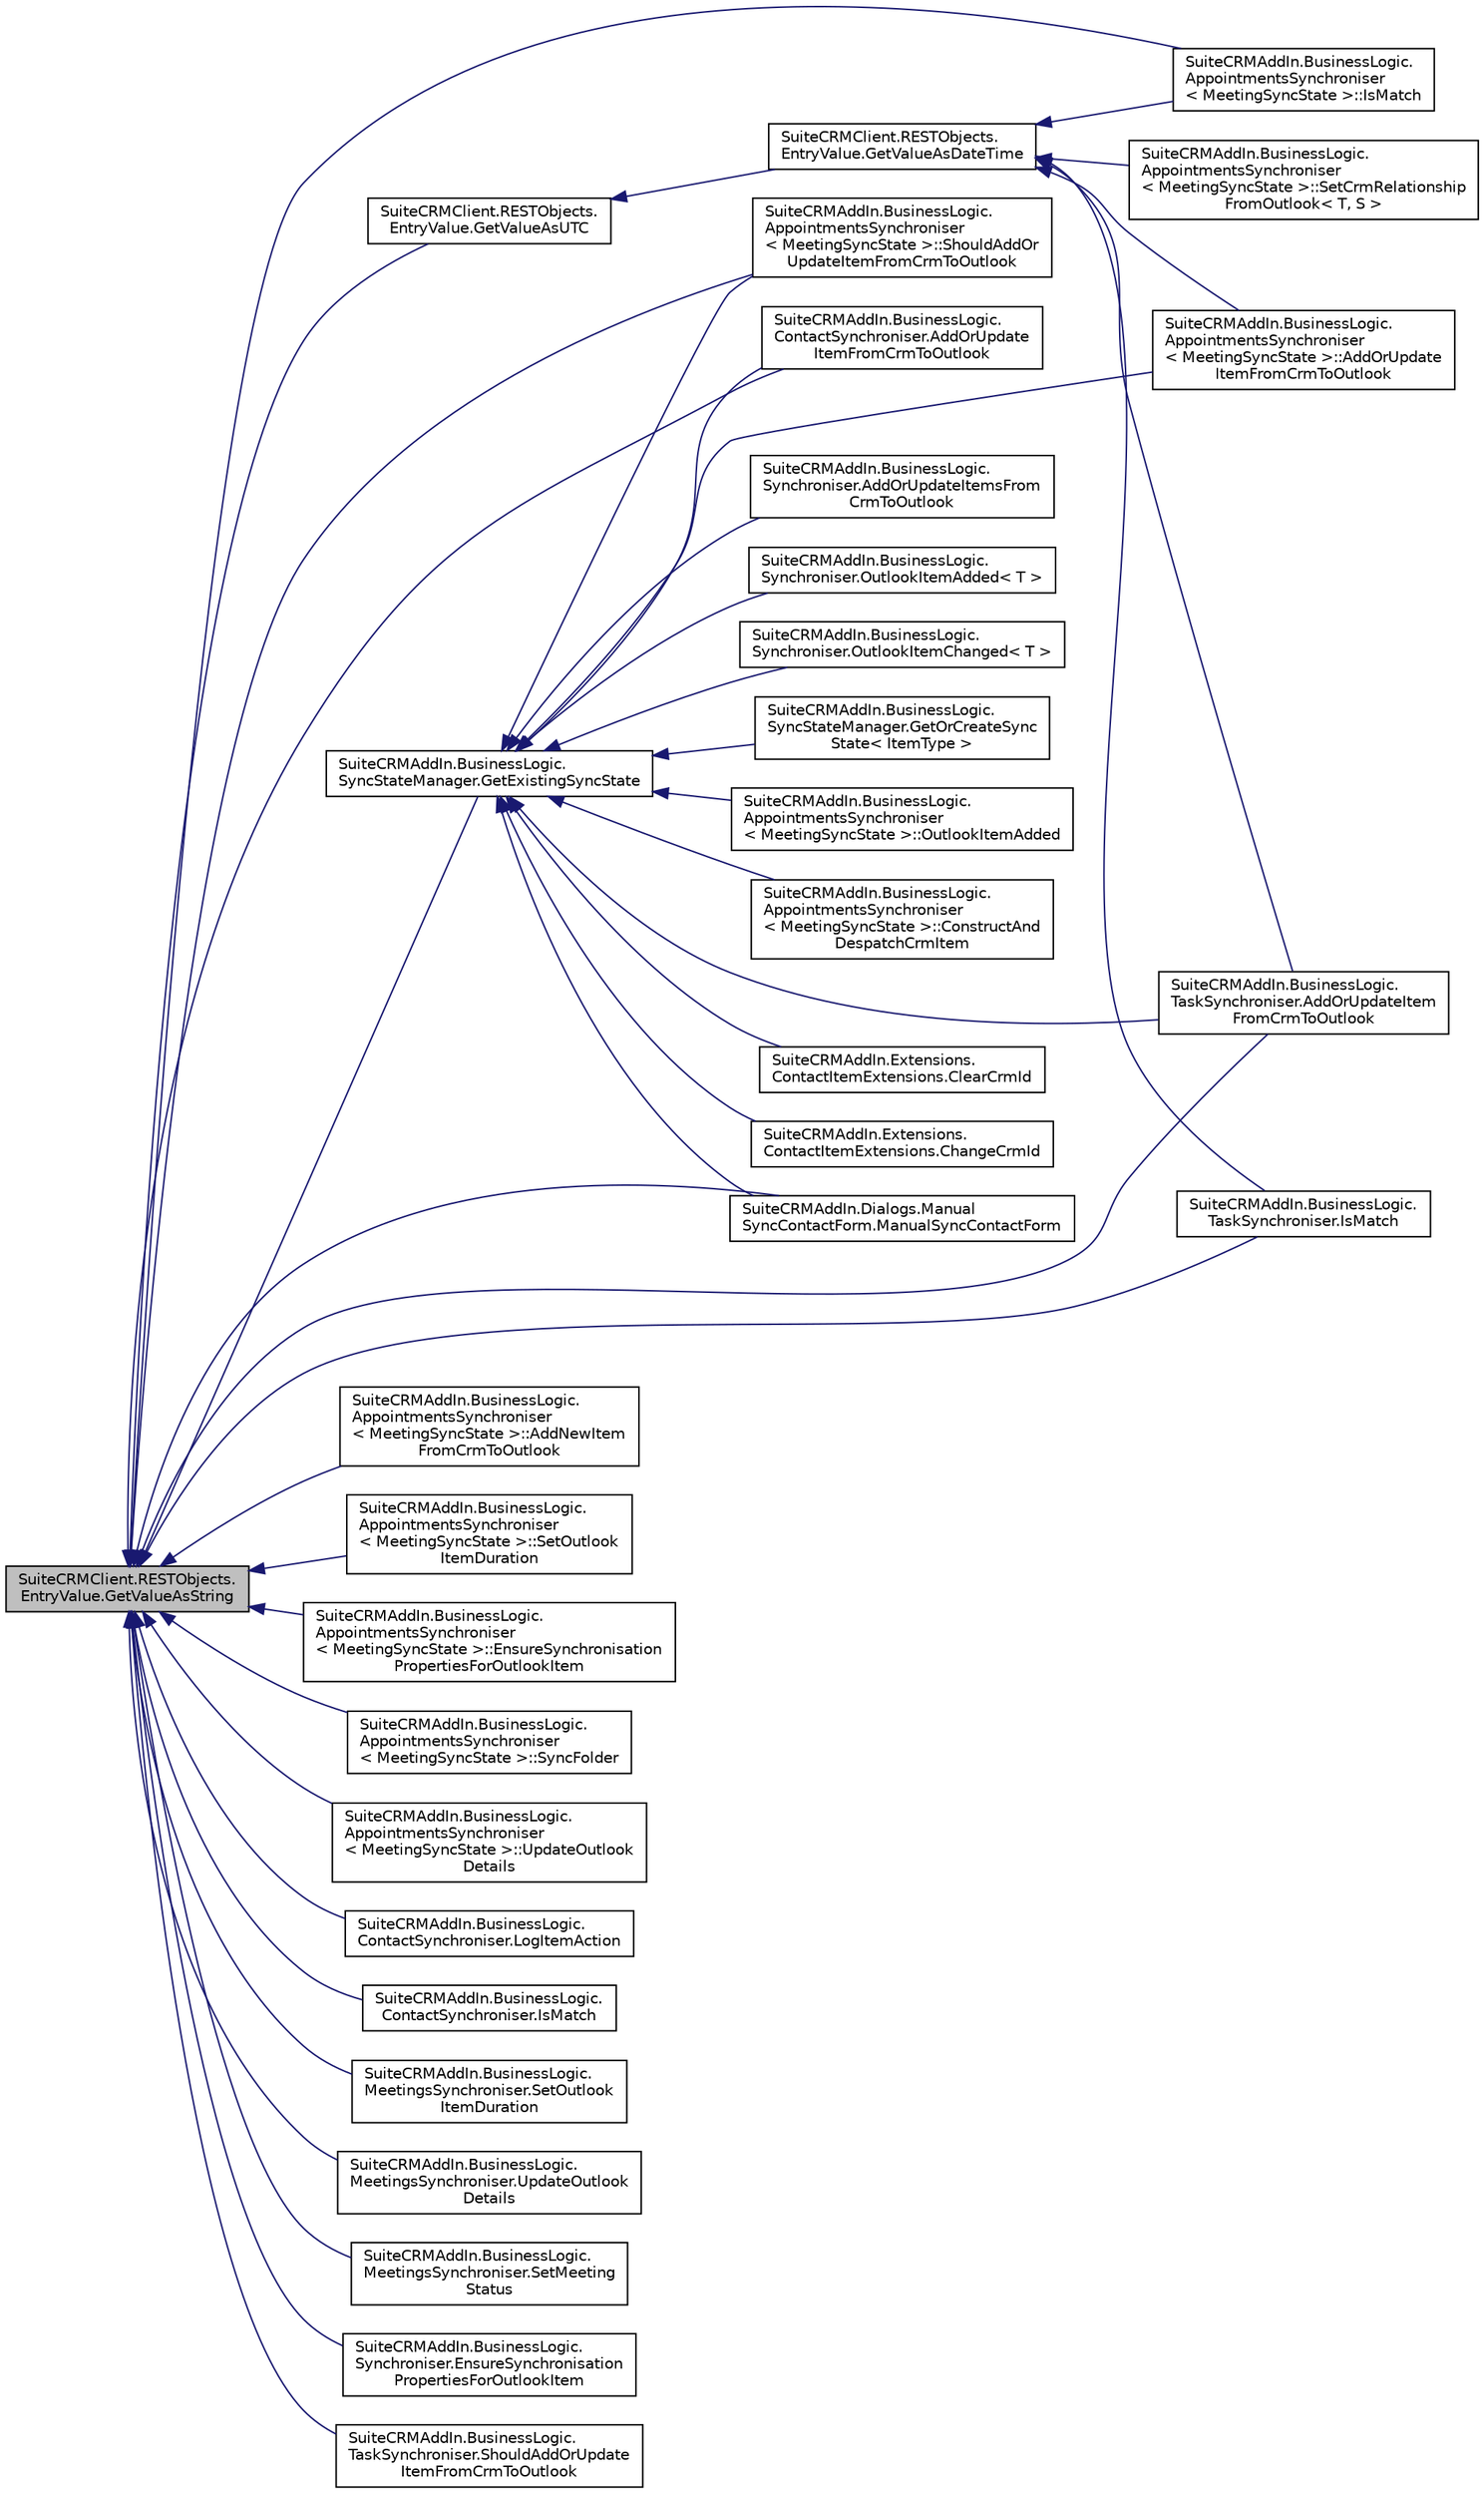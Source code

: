 digraph "SuiteCRMClient.RESTObjects.EntryValue.GetValueAsString"
{
  edge [fontname="Helvetica",fontsize="10",labelfontname="Helvetica",labelfontsize="10"];
  node [fontname="Helvetica",fontsize="10",shape=record];
  rankdir="LR";
  Node50 [label="SuiteCRMClient.RESTObjects.\lEntryValue.GetValueAsString",height=0.2,width=0.4,color="black", fillcolor="grey75", style="filled", fontcolor="black"];
  Node50 -> Node51 [dir="back",color="midnightblue",fontsize="10",style="solid",fontname="Helvetica"];
  Node51 [label="SuiteCRMAddIn.BusinessLogic.\lAppointmentsSynchroniser\l\< MeetingSyncState \>::ShouldAddOr\lUpdateItemFromCrmToOutlook",height=0.2,width=0.4,color="black", fillcolor="white", style="filled",URL="$class_suite_c_r_m_add_in_1_1_business_logic_1_1_appointments_synchroniser.html#a97e839a5ece6ee45c506306c85d5d5b8",tooltip="If a meeting was created in another Outlook we should NOT sync it with CRM because if we do we&#39;ll cre..."];
  Node50 -> Node52 [dir="back",color="midnightblue",fontsize="10",style="solid",fontname="Helvetica"];
  Node52 [label="SuiteCRMAddIn.BusinessLogic.\lAppointmentsSynchroniser\l\< MeetingSyncState \>::AddNewItem\lFromCrmToOutlook",height=0.2,width=0.4,color="black", fillcolor="white", style="filled",URL="$class_suite_c_r_m_add_in_1_1_business_logic_1_1_appointments_synchroniser.html#a9a528551c09322b1ebb13cfe7f1e5b54",tooltip="Add an item existing in CRM but not found in Outlook to Outlook. "];
  Node50 -> Node53 [dir="back",color="midnightblue",fontsize="10",style="solid",fontname="Helvetica"];
  Node53 [label="SuiteCRMAddIn.BusinessLogic.\lAppointmentsSynchroniser\l\< MeetingSyncState \>::SetOutlook\lItemDuration",height=0.2,width=0.4,color="black", fillcolor="white", style="filled",URL="$class_suite_c_r_m_add_in_1_1_business_logic_1_1_appointments_synchroniser.html#abae89a93fe0a69b637efba736e5dc759",tooltip="Set this outlook item&#39;s duration from this CRM item. "];
  Node50 -> Node54 [dir="back",color="midnightblue",fontsize="10",style="solid",fontname="Helvetica"];
  Node54 [label="SuiteCRMAddIn.BusinessLogic.\lAppointmentsSynchroniser\l\< MeetingSyncState \>::EnsureSynchronisation\lPropertiesForOutlookItem",height=0.2,width=0.4,color="black", fillcolor="white", style="filled",URL="$class_suite_c_r_m_add_in_1_1_business_logic_1_1_appointments_synchroniser.html#a92d81bc88829086abe349ca9a7f09ddb",tooltip="Specialisation: in addition to the standard properties, meetings also require an organiser property..."];
  Node50 -> Node55 [dir="back",color="midnightblue",fontsize="10",style="solid",fontname="Helvetica"];
  Node55 [label="SuiteCRMAddIn.BusinessLogic.\lAppointmentsSynchroniser\l\< MeetingSyncState \>::IsMatch",height=0.2,width=0.4,color="black", fillcolor="white", style="filled",URL="$class_suite_c_r_m_add_in_1_1_business_logic_1_1_appointments_synchroniser.html#a5f0a46a834e3d2ca854dcc42265ce4ee"];
  Node50 -> Node56 [dir="back",color="midnightblue",fontsize="10",style="solid",fontname="Helvetica"];
  Node56 [label="SuiteCRMAddIn.BusinessLogic.\lAppointmentsSynchroniser\l\< MeetingSyncState \>::SyncFolder",height=0.2,width=0.4,color="black", fillcolor="white", style="filled",URL="$class_suite_c_r_m_add_in_1_1_business_logic_1_1_appointments_synchroniser.html#af2a70be2510b7075ead376292e280649",tooltip="Synchronise items in the specified folder with the specified SuiteCRM module. "];
  Node50 -> Node57 [dir="back",color="midnightblue",fontsize="10",style="solid",fontname="Helvetica"];
  Node57 [label="SuiteCRMAddIn.BusinessLogic.\lAppointmentsSynchroniser\l\< MeetingSyncState \>::UpdateOutlook\lDetails",height=0.2,width=0.4,color="black", fillcolor="white", style="filled",URL="$class_suite_c_r_m_add_in_1_1_business_logic_1_1_appointments_synchroniser.html#adf685ffeebddafbaffff8cff6c8521c1",tooltip="Update this Outlook appointment&#39;s start and duration from this CRM object. "];
  Node50 -> Node58 [dir="back",color="midnightblue",fontsize="10",style="solid",fontname="Helvetica"];
  Node58 [label="SuiteCRMAddIn.BusinessLogic.\lContactSynchroniser.AddOrUpdate\lItemFromCrmToOutlook",height=0.2,width=0.4,color="black", fillcolor="white", style="filled",URL="$class_suite_c_r_m_add_in_1_1_business_logic_1_1_contact_synchroniser.html#a6a18b3b174c87e0dc53c3e59b35a895f"];
  Node50 -> Node59 [dir="back",color="midnightblue",fontsize="10",style="solid",fontname="Helvetica"];
  Node59 [label="SuiteCRMAddIn.BusinessLogic.\lContactSynchroniser.LogItemAction",height=0.2,width=0.4,color="black", fillcolor="white", style="filled",URL="$class_suite_c_r_m_add_in_1_1_business_logic_1_1_contact_synchroniser.html#a98b39a282db8fee9ef76059b7b9f40aa",tooltip="Log a message regarding this Outlook item, with detail of the item. "];
  Node50 -> Node60 [dir="back",color="midnightblue",fontsize="10",style="solid",fontname="Helvetica"];
  Node60 [label="SuiteCRMAddIn.BusinessLogic.\lContactSynchroniser.IsMatch",height=0.2,width=0.4,color="black", fillcolor="white", style="filled",URL="$class_suite_c_r_m_add_in_1_1_business_logic_1_1_contact_synchroniser.html#ac0eb78cd35f26278bf300ab89501790c"];
  Node50 -> Node61 [dir="back",color="midnightblue",fontsize="10",style="solid",fontname="Helvetica"];
  Node61 [label="SuiteCRMAddIn.BusinessLogic.\lMeetingsSynchroniser.SetOutlook\lItemDuration",height=0.2,width=0.4,color="black", fillcolor="white", style="filled",URL="$class_suite_c_r_m_add_in_1_1_business_logic_1_1_meetings_synchroniser.html#a235bd8bc296dd3fc6e2bab8f52544aef",tooltip="Specialisation: also set end time and location. "];
  Node50 -> Node62 [dir="back",color="midnightblue",fontsize="10",style="solid",fontname="Helvetica"];
  Node62 [label="SuiteCRMAddIn.BusinessLogic.\lMeetingsSynchroniser.UpdateOutlook\lDetails",height=0.2,width=0.4,color="black", fillcolor="white", style="filled",URL="$class_suite_c_r_m_add_in_1_1_business_logic_1_1_meetings_synchroniser.html#a8f0c99c95424ef0b2514bd3dfccda977"];
  Node50 -> Node63 [dir="back",color="midnightblue",fontsize="10",style="solid",fontname="Helvetica"];
  Node63 [label="SuiteCRMAddIn.BusinessLogic.\lMeetingsSynchroniser.SetMeeting\lStatus",height=0.2,width=0.4,color="black", fillcolor="white", style="filled",URL="$class_suite_c_r_m_add_in_1_1_business_logic_1_1_meetings_synchroniser.html#abc806714ae71e8e7578c0615dc790de6"];
  Node50 -> Node64 [dir="back",color="midnightblue",fontsize="10",style="solid",fontname="Helvetica"];
  Node64 [label="SuiteCRMAddIn.BusinessLogic.\lSynchroniser.EnsureSynchronisation\lPropertiesForOutlookItem",height=0.2,width=0.4,color="black", fillcolor="white", style="filled",URL="$class_suite_c_r_m_add_in_1_1_business_logic_1_1_synchroniser.html#a05108367e2ac92ea2c33b4bffc221662",tooltip="Set up synchronisation properties for this outlook item from this CRM item, assuming my default CRM m..."];
  Node50 -> Node65 [dir="back",color="midnightblue",fontsize="10",style="solid",fontname="Helvetica"];
  Node65 [label="SuiteCRMAddIn.BusinessLogic.\lSyncStateManager.GetExistingSyncState",height=0.2,width=0.4,color="black", fillcolor="white", style="filled",URL="$class_suite_c_r_m_add_in_1_1_business_logic_1_1_sync_state_manager.html#a1be6c51a0b433eb8ae2ffa27f5cc1325",tooltip="Get the existing sync state for this CRM item, if it exists, else null. "];
  Node65 -> Node66 [dir="back",color="midnightblue",fontsize="10",style="solid",fontname="Helvetica"];
  Node66 [label="SuiteCRMAddIn.BusinessLogic.\lAppointmentsSynchroniser\l\< MeetingSyncState \>::OutlookItemAdded",height=0.2,width=0.4,color="black", fillcolor="white", style="filled",URL="$class_suite_c_r_m_add_in_1_1_business_logic_1_1_appointments_synchroniser.html#a03775a168642875a2b2beddea2b53e07",tooltip="#2246: Discriminate between calls and meetings when adding and updating. "];
  Node65 -> Node51 [dir="back",color="midnightblue",fontsize="10",style="solid",fontname="Helvetica"];
  Node65 -> Node67 [dir="back",color="midnightblue",fontsize="10",style="solid",fontname="Helvetica"];
  Node67 [label="SuiteCRMAddIn.BusinessLogic.\lAppointmentsSynchroniser\l\< MeetingSyncState \>::ConstructAnd\lDespatchCrmItem",height=0.2,width=0.4,color="black", fillcolor="white", style="filled",URL="$class_suite_c_r_m_add_in_1_1_business_logic_1_1_appointments_synchroniser.html#a86726cd3a49be75df41c90fad6adf129",tooltip="Construct a JSON packet representing the Outlook item of this sync state, and despatch it to CRM..."];
  Node65 -> Node68 [dir="back",color="midnightblue",fontsize="10",style="solid",fontname="Helvetica"];
  Node68 [label="SuiteCRMAddIn.BusinessLogic.\lAppointmentsSynchroniser\l\< MeetingSyncState \>::AddOrUpdate\lItemFromCrmToOutlook",height=0.2,width=0.4,color="black", fillcolor="white", style="filled",URL="$class_suite_c_r_m_add_in_1_1_business_logic_1_1_appointments_synchroniser.html#a925000ba57c20ec2f0c4d87a5c8504bb",tooltip="Update a single appointment in the specified Outlook folder with changes from CRM, but only if its start date is fewer than five days in the past. "];
  Node65 -> Node58 [dir="back",color="midnightblue",fontsize="10",style="solid",fontname="Helvetica"];
  Node65 -> Node69 [dir="back",color="midnightblue",fontsize="10",style="solid",fontname="Helvetica"];
  Node69 [label="SuiteCRMAddIn.BusinessLogic.\lSynchroniser.AddOrUpdateItemsFrom\lCrmToOutlook",height=0.2,width=0.4,color="black", fillcolor="white", style="filled",URL="$class_suite_c_r_m_add_in_1_1_business_logic_1_1_synchroniser.html#a5eb280f891e9cd9ec9e31ed63da0a144",tooltip="Update these items, which may or may not already exist in Outlook. "];
  Node65 -> Node70 [dir="back",color="midnightblue",fontsize="10",style="solid",fontname="Helvetica"];
  Node70 [label="SuiteCRMAddIn.BusinessLogic.\lSynchroniser.OutlookItemAdded\< T \>",height=0.2,width=0.4,color="black", fillcolor="white", style="filled",URL="$class_suite_c_r_m_add_in_1_1_business_logic_1_1_synchroniser.html#a3e3e99a7c7cba55e9cf586a59e9aadb9",tooltip="#2246: Nasty workaround for the fact that Outlook &#39;Appointments&#39; and &#39;Meetings&#39; are actually the same..."];
  Node65 -> Node71 [dir="back",color="midnightblue",fontsize="10",style="solid",fontname="Helvetica"];
  Node71 [label="SuiteCRMAddIn.BusinessLogic.\lSynchroniser.OutlookItemChanged\< T \>",height=0.2,width=0.4,color="black", fillcolor="white", style="filled",URL="$class_suite_c_r_m_add_in_1_1_business_logic_1_1_synchroniser.html#a1366f80f9b7b2dddbd753bd8f8eab32f",tooltip="#2246: Nasty workaround for the fact that Outlook &#39;Appointments&#39; and &#39;Meetings&#39; are actually the same..."];
  Node65 -> Node72 [dir="back",color="midnightblue",fontsize="10",style="solid",fontname="Helvetica"];
  Node72 [label="SuiteCRMAddIn.BusinessLogic.\lSyncStateManager.GetOrCreateSync\lState\< ItemType \>",height=0.2,width=0.4,color="black", fillcolor="white", style="filled",URL="$class_suite_c_r_m_add_in_1_1_business_logic_1_1_sync_state_manager.html#aea75c5d53ef5e3ee4640b5be8396e033",tooltip="Get a sync state for this item, creating it if necessary. "];
  Node65 -> Node73 [dir="back",color="midnightblue",fontsize="10",style="solid",fontname="Helvetica"];
  Node73 [label="SuiteCRMAddIn.BusinessLogic.\lTaskSynchroniser.AddOrUpdateItem\lFromCrmToOutlook",height=0.2,width=0.4,color="black", fillcolor="white", style="filled",URL="$class_suite_c_r_m_add_in_1_1_business_logic_1_1_task_synchroniser.html#a8ae42d8d20a62682fcb3f280f7ec60cb"];
  Node65 -> Node74 [dir="back",color="midnightblue",fontsize="10",style="solid",fontname="Helvetica"];
  Node74 [label="SuiteCRMAddIn.Dialogs.Manual\lSyncContactForm.ManualSyncContactForm",height=0.2,width=0.4,color="black", fillcolor="white", style="filled",URL="$class_suite_c_r_m_add_in_1_1_dialogs_1_1_manual_sync_contact_form.html#a76691427c37963569813b2e5710e5b9c"];
  Node65 -> Node75 [dir="back",color="midnightblue",fontsize="10",style="solid",fontname="Helvetica"];
  Node75 [label="SuiteCRMAddIn.Extensions.\lContactItemExtensions.ClearCrmId",height=0.2,width=0.4,color="black", fillcolor="white", style="filled",URL="$class_suite_c_r_m_add_in_1_1_extensions_1_1_contact_item_extensions.html#a459576d7f94caf538170532f291b6dc2"];
  Node65 -> Node76 [dir="back",color="midnightblue",fontsize="10",style="solid",fontname="Helvetica"];
  Node76 [label="SuiteCRMAddIn.Extensions.\lContactItemExtensions.ChangeCrmId",height=0.2,width=0.4,color="black", fillcolor="white", style="filled",URL="$class_suite_c_r_m_add_in_1_1_extensions_1_1_contact_item_extensions.html#a1d10f035381695c6148f08cb6d4245d6"];
  Node50 -> Node77 [dir="back",color="midnightblue",fontsize="10",style="solid",fontname="Helvetica"];
  Node77 [label="SuiteCRMAddIn.BusinessLogic.\lTaskSynchroniser.ShouldAddOrUpdate\lItemFromCrmToOutlook",height=0.2,width=0.4,color="black", fillcolor="white", style="filled",URL="$class_suite_c_r_m_add_in_1_1_business_logic_1_1_task_synchroniser.html#a7a8d7cc5f112b5ea52b4dcaab93e5254"];
  Node50 -> Node73 [dir="back",color="midnightblue",fontsize="10",style="solid",fontname="Helvetica"];
  Node50 -> Node78 [dir="back",color="midnightblue",fontsize="10",style="solid",fontname="Helvetica"];
  Node78 [label="SuiteCRMAddIn.BusinessLogic.\lTaskSynchroniser.IsMatch",height=0.2,width=0.4,color="black", fillcolor="white", style="filled",URL="$class_suite_c_r_m_add_in_1_1_business_logic_1_1_task_synchroniser.html#a55c3dbc410a92d69d9a7e76c7bfeeb8e"];
  Node50 -> Node74 [dir="back",color="midnightblue",fontsize="10",style="solid",fontname="Helvetica"];
  Node50 -> Node79 [dir="back",color="midnightblue",fontsize="10",style="solid",fontname="Helvetica"];
  Node79 [label="SuiteCRMClient.RESTObjects.\lEntryValue.GetValueAsUTC",height=0.2,width=0.4,color="black", fillcolor="white", style="filled",URL="$class_suite_c_r_m_client_1_1_r_e_s_t_objects_1_1_entry_value.html#a409567786ca342d4d83f2e3862eebe71",tooltip="Get the value of the stated key, presumed to be a date/time string, as a date time object in UTC..."];
  Node79 -> Node80 [dir="back",color="midnightblue",fontsize="10",style="solid",fontname="Helvetica"];
  Node80 [label="SuiteCRMClient.RESTObjects.\lEntryValue.GetValueAsDateTime",height=0.2,width=0.4,color="black", fillcolor="white", style="filled",URL="$class_suite_c_r_m_client_1_1_r_e_s_t_objects_1_1_entry_value.html#a72baddc73093e45f56d077ef87ea5578",tooltip="Get the value of the stated key, presumed to be a date/time string, as a date time object in local ti..."];
  Node80 -> Node68 [dir="back",color="midnightblue",fontsize="10",style="solid",fontname="Helvetica"];
  Node80 -> Node81 [dir="back",color="midnightblue",fontsize="10",style="solid",fontname="Helvetica"];
  Node81 [label="SuiteCRMAddIn.BusinessLogic.\lAppointmentsSynchroniser\l\< MeetingSyncState \>::SetCrmRelationship\lFromOutlook\< T, S \>",height=0.2,width=0.4,color="black", fillcolor="white", style="filled",URL="$class_suite_c_r_m_add_in_1_1_business_logic_1_1_appointments_synchroniser.html#a40629a2c0689810e7ad1eeee2032f8bd",tooltip="Sets up a CRM relationship to mimic an Outlook relationship "];
  Node80 -> Node55 [dir="back",color="midnightblue",fontsize="10",style="solid",fontname="Helvetica"];
  Node80 -> Node73 [dir="back",color="midnightblue",fontsize="10",style="solid",fontname="Helvetica"];
  Node80 -> Node78 [dir="back",color="midnightblue",fontsize="10",style="solid",fontname="Helvetica"];
}
